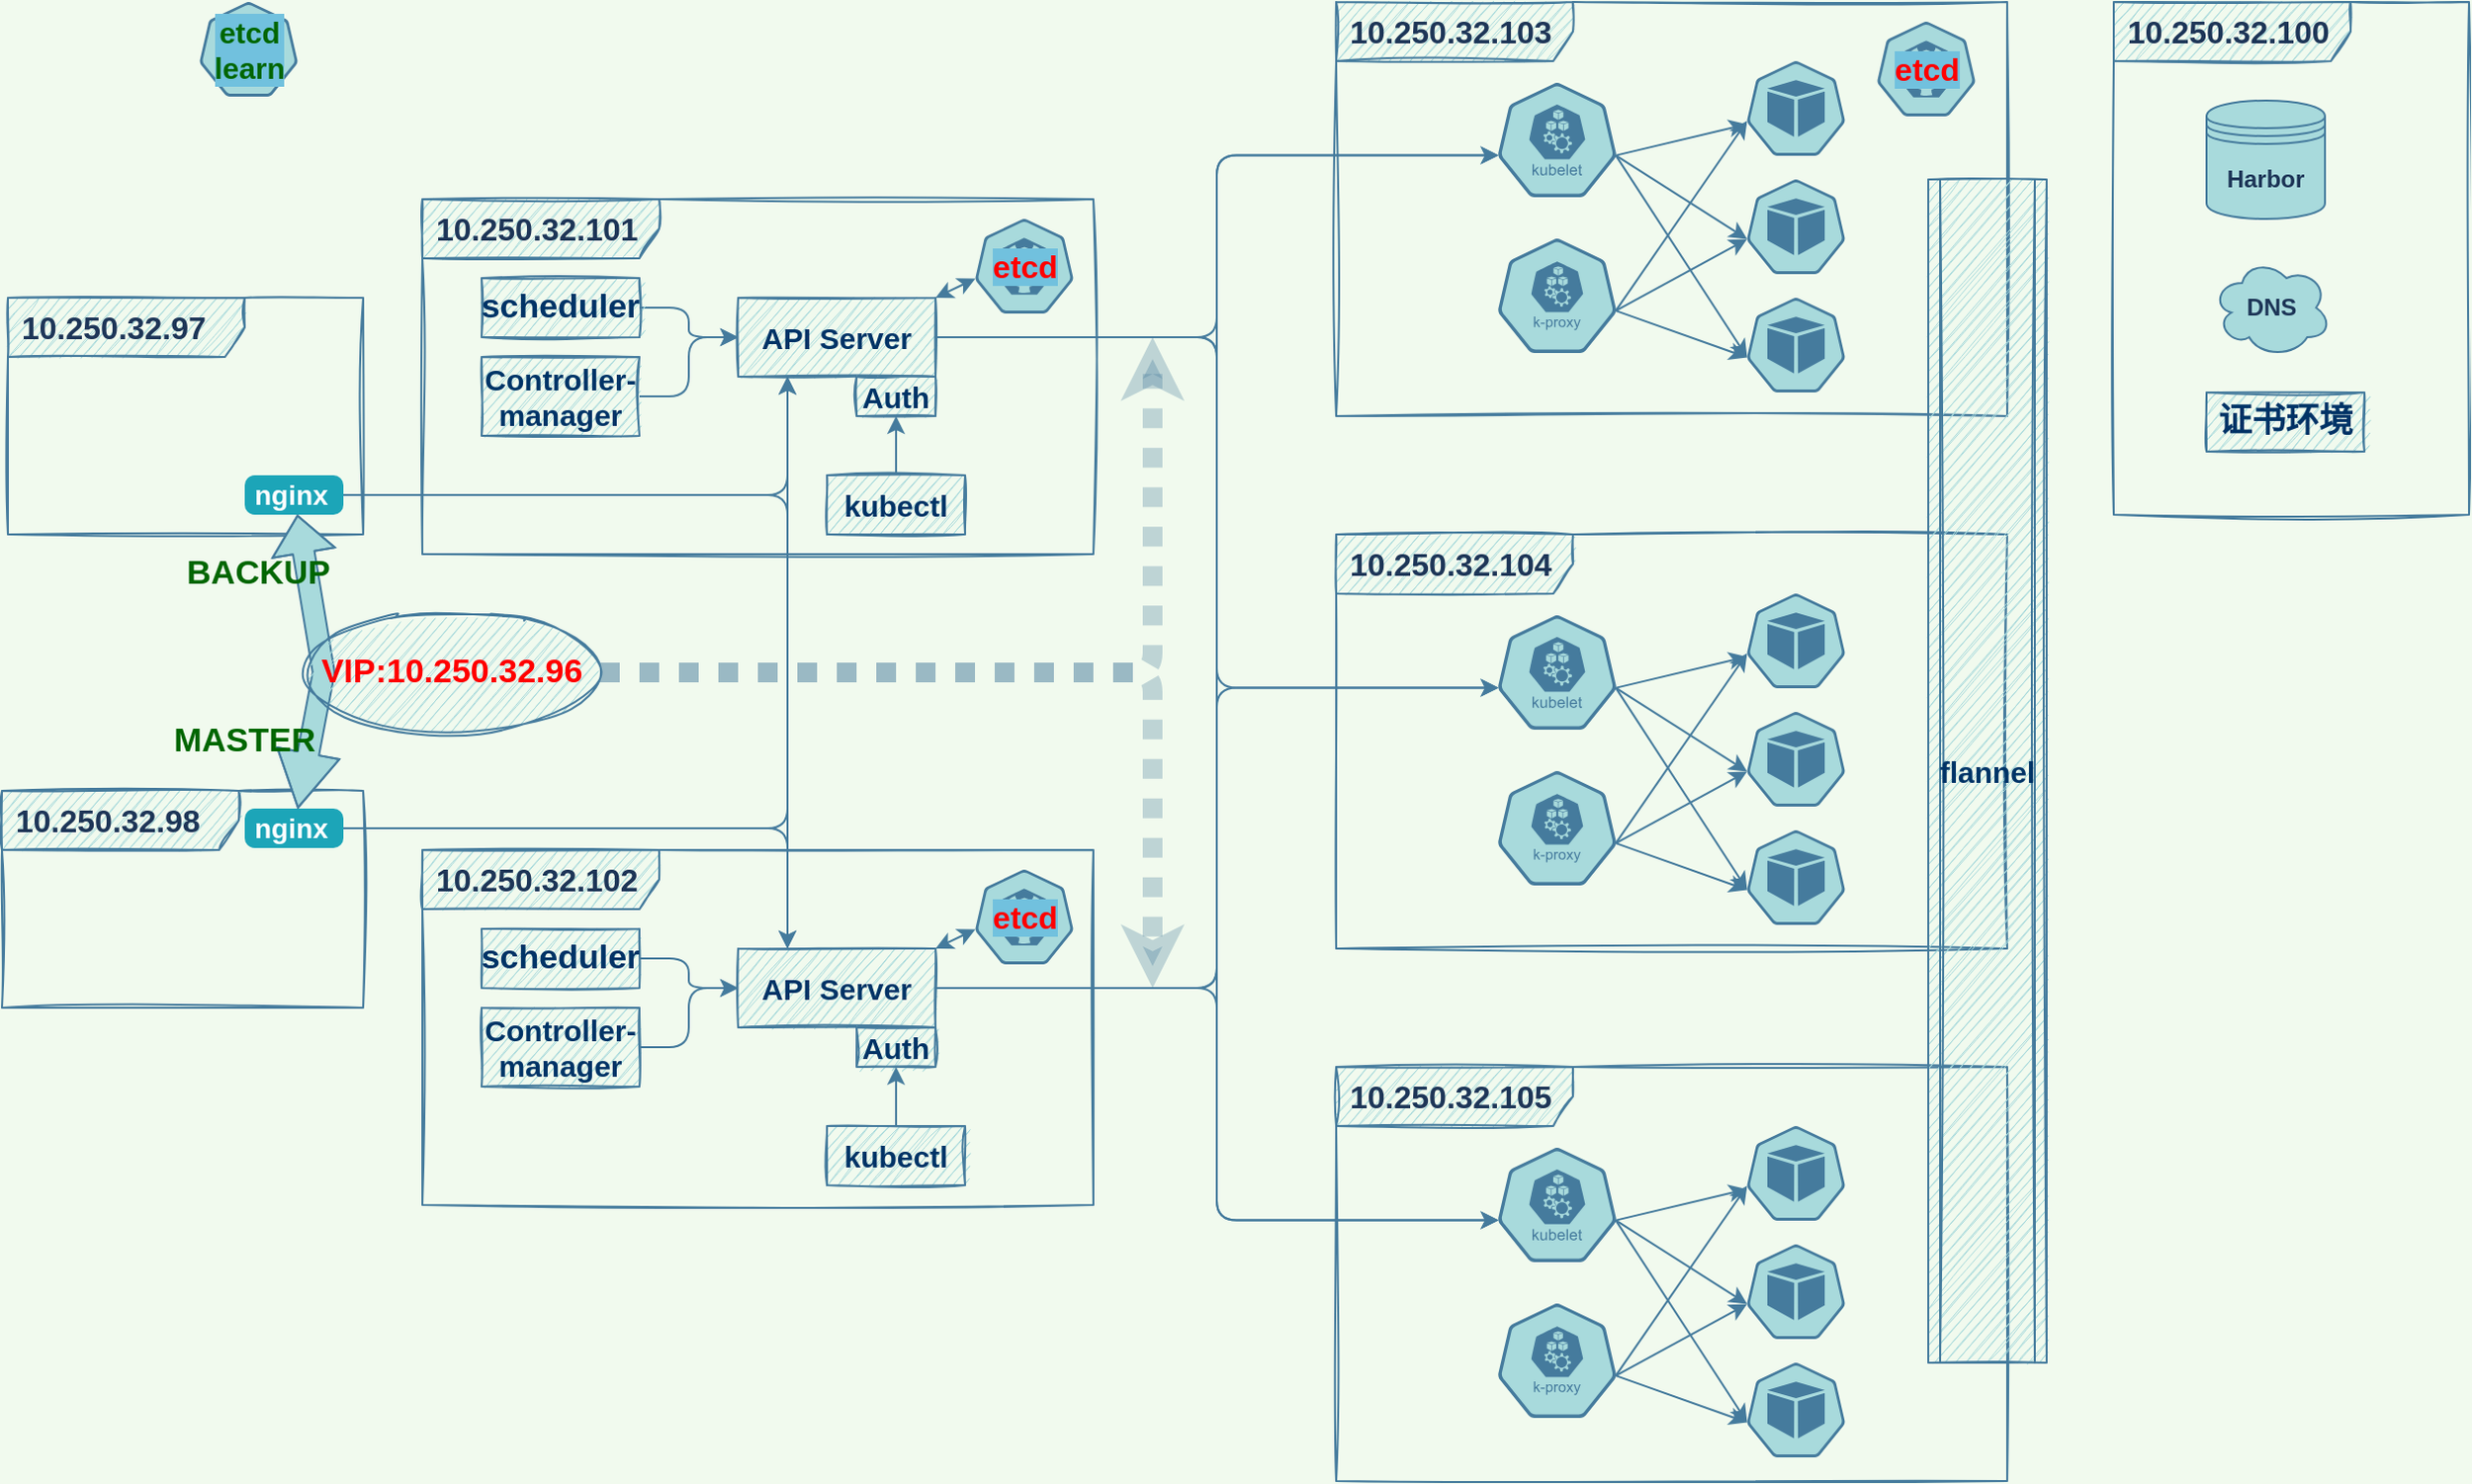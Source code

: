 <mxfile version="14.5.4" type="github">
  <diagram id="riT8X2A_ONPbXt5bgRlh" name="Page-1">
    <mxGraphModel dx="2473" dy="847" grid="1" gridSize="10" guides="1" tooltips="1" connect="1" arrows="1" fold="1" page="1" pageScale="1" pageWidth="827" pageHeight="1169" background="#F1FAEE" math="0" shadow="0">
      <root>
        <mxCell id="0" />
        <mxCell id="1" style="" parent="0" />
        <mxCell id="v55RfGFPw0-nptX2fq-p-34" value="10.250.32.101" style="shape=umlFrame;whiteSpace=wrap;html=1;width=120;height=30;boundedLbl=1;verticalAlign=middle;align=left;spacingLeft=5;rounded=0;strokeColor=#457B9D;fillColor=#A8DADC;sketch=1;fontStyle=1;fontSize=16;fontColor=#1D3557;" parent="1" vertex="1">
          <mxGeometry x="-437" y="180" width="340" height="180" as="geometry" />
        </mxCell>
        <mxCell id="v55RfGFPw0-nptX2fq-p-35" value="10.250.32.102" style="shape=umlFrame;whiteSpace=wrap;html=1;width=120;height=30;boundedLbl=1;verticalAlign=middle;align=left;spacingLeft=5;rounded=0;strokeColor=#457B9D;fillColor=#A8DADC;sketch=1;fontStyle=1;fontSize=16;fontColor=#1D3557;" parent="1" vertex="1">
          <mxGeometry x="-437" y="510" width="340" height="180" as="geometry" />
        </mxCell>
        <mxCell id="v55RfGFPw0-nptX2fq-p-36" value="10.250.32.104" style="shape=umlFrame;whiteSpace=wrap;html=1;width=120;height=30;boundedLbl=1;verticalAlign=middle;align=left;spacingLeft=5;rounded=0;strokeColor=#457B9D;fillColor=#A8DADC;sketch=1;fontStyle=1;fontSize=16;fontColor=#1D3557;" parent="1" vertex="1">
          <mxGeometry x="26" y="350" width="340" height="210" as="geometry" />
        </mxCell>
        <mxCell id="v55RfGFPw0-nptX2fq-p-37" value="10.250.32.103" style="shape=umlFrame;whiteSpace=wrap;html=1;width=120;height=30;boundedLbl=1;verticalAlign=middle;align=left;spacingLeft=5;rounded=0;strokeColor=#457B9D;fillColor=#A8DADC;sketch=1;fontStyle=1;fontSize=16;fontColor=#1D3557;" parent="1" vertex="1">
          <mxGeometry x="26" y="80" width="340" height="210" as="geometry" />
        </mxCell>
        <mxCell id="v55RfGFPw0-nptX2fq-p-62" value="10.250.32.100" style="shape=umlFrame;whiteSpace=wrap;html=1;width=120;height=30;boundedLbl=1;verticalAlign=middle;align=left;spacingLeft=5;rounded=0;strokeColor=#457B9D;fillColor=#A8DADC;sketch=1;fontStyle=1;fontSize=16;fontColor=#1D3557;" parent="1" vertex="1">
          <mxGeometry x="420" y="80" width="180" height="260" as="geometry" />
        </mxCell>
        <mxCell id="v55RfGFPw0-nptX2fq-p-70" value="10.250.32.105" style="shape=umlFrame;whiteSpace=wrap;html=1;width=120;height=30;boundedLbl=1;verticalAlign=middle;align=left;spacingLeft=5;rounded=0;strokeColor=#457B9D;fillColor=#A8DADC;sketch=1;fontStyle=1;fontSize=16;fontColor=#1D3557;" parent="1" vertex="1">
          <mxGeometry x="26" y="620" width="340" height="210" as="geometry" />
        </mxCell>
        <mxCell id="v55RfGFPw0-nptX2fq-p-74" value="10.250.32.97" style="shape=umlFrame;whiteSpace=wrap;html=1;width=120;height=30;boundedLbl=1;verticalAlign=middle;align=left;spacingLeft=5;rounded=0;strokeColor=#457B9D;fillColor=#A8DADC;sketch=1;fontStyle=1;fontSize=16;fontColor=#1D3557;" parent="1" vertex="1">
          <mxGeometry x="-647" y="230" width="180" height="120" as="geometry" />
        </mxCell>
        <mxCell id="v55RfGFPw0-nptX2fq-p-75" value="10.250.32.98" style="shape=umlFrame;whiteSpace=wrap;html=1;width=120;height=30;boundedLbl=1;verticalAlign=middle;align=left;spacingLeft=5;rounded=0;strokeColor=#457B9D;fillColor=#A8DADC;sketch=1;fontStyle=1;fontSize=16;fontColor=#1D3557;" parent="1" vertex="1">
          <mxGeometry x="-650" y="480" width="183" height="110" as="geometry" />
        </mxCell>
        <object label="节点拓扑" id="v55RfGFPw0-nptX2fq-p-1">
          <mxCell parent="0" />
        </object>
        <mxCell id="v55RfGFPw0-nptX2fq-p-20" value="" style="html=1;dashed=0;whitespace=wrap;fillColor=#A8DADC;strokeColor=#457B9D;points=[[0.005,0.63,0],[0.1,0.2,0],[0.9,0.2,0],[0.5,0,0],[0.995,0.63,0],[0.72,0.99,0],[0.5,1,0],[0.28,0.99,0]];shape=mxgraph.kubernetes.icon;prIcon=kubelet;rounded=0;sketch=0;fontSize=16;fontColor=#1D3557;fontStyle=1" parent="v55RfGFPw0-nptX2fq-p-1" vertex="1">
          <mxGeometry x="108" y="120" width="60" height="60" as="geometry" />
        </mxCell>
        <mxCell id="v55RfGFPw0-nptX2fq-p-21" value="" style="html=1;dashed=0;whitespace=wrap;fillColor=#A8DADC;strokeColor=#457B9D;points=[[0.005,0.63,0],[0.1,0.2,0],[0.9,0.2,0],[0.5,0,0],[0.995,0.63,0],[0.72,0.99,0],[0.5,1,0],[0.28,0.99,0]];shape=mxgraph.kubernetes.icon;prIcon=k_proxy;rounded=0;sketch=0;fontSize=16;fontColor=#1D3557;fontStyle=1" parent="v55RfGFPw0-nptX2fq-p-1" vertex="1">
          <mxGeometry x="108" y="200" width="60" height="58" as="geometry" />
        </mxCell>
        <mxCell id="v55RfGFPw0-nptX2fq-p-22" value="" style="html=1;dashed=0;whitespace=wrap;fillColor=#A8DADC;strokeColor=#457B9D;points=[[0.005,0.63,0],[0.1,0.2,0],[0.9,0.2,0],[0.5,0,0],[0.995,0.63,0],[0.72,0.99,0],[0.5,1,0],[0.28,0.99,0]];shape=mxgraph.kubernetes.icon;prIcon=pod;rounded=0;sketch=0;fontSize=16;fontColor=#1D3557;fontStyle=1" parent="v55RfGFPw0-nptX2fq-p-1" vertex="1">
          <mxGeometry x="234" y="110" width="50" height="48" as="geometry" />
        </mxCell>
        <mxCell id="v55RfGFPw0-nptX2fq-p-23" value="" style="html=1;dashed=0;whitespace=wrap;fillColor=#A8DADC;strokeColor=#457B9D;points=[[0.005,0.63,0],[0.1,0.2,0],[0.9,0.2,0],[0.5,0,0],[0.995,0.63,0],[0.72,0.99,0],[0.5,1,0],[0.28,0.99,0]];shape=mxgraph.kubernetes.icon;prIcon=pod;rounded=0;sketch=0;fontSize=16;fontColor=#1D3557;fontStyle=1" parent="v55RfGFPw0-nptX2fq-p-1" vertex="1">
          <mxGeometry x="234" y="170" width="50" height="48" as="geometry" />
        </mxCell>
        <mxCell id="v55RfGFPw0-nptX2fq-p-24" value="" style="html=1;dashed=0;whitespace=wrap;fillColor=#A8DADC;strokeColor=#457B9D;points=[[0.005,0.63,0],[0.1,0.2,0],[0.9,0.2,0],[0.5,0,0],[0.995,0.63,0],[0.72,0.99,0],[0.5,1,0],[0.28,0.99,0]];shape=mxgraph.kubernetes.icon;prIcon=pod;rounded=0;sketch=0;fontSize=16;fontColor=#1D3557;fontStyle=1" parent="v55RfGFPw0-nptX2fq-p-1" vertex="1">
          <mxGeometry x="234" y="230" width="50" height="48" as="geometry" />
        </mxCell>
        <mxCell id="v55RfGFPw0-nptX2fq-p-27" value="" style="endArrow=classic;html=1;fillColor=#A8DADC;fontSize=16;fontColor=#1D3557;exitX=0.995;exitY=0.63;exitDx=0;exitDy=0;exitPerimeter=0;entryX=0.005;entryY=0.63;entryDx=0;entryDy=0;entryPerimeter=0;sketch=0;strokeColor=#457B9D;labelBackgroundColor=#F1FAEE;fontStyle=1" parent="v55RfGFPw0-nptX2fq-p-1" source="v55RfGFPw0-nptX2fq-p-20" target="v55RfGFPw0-nptX2fq-p-23" edge="1">
          <mxGeometry width="50" height="50" relative="1" as="geometry">
            <mxPoint x="184" y="158" as="sourcePoint" />
            <mxPoint x="-66" y="340" as="targetPoint" />
          </mxGeometry>
        </mxCell>
        <mxCell id="v55RfGFPw0-nptX2fq-p-28" value="" style="endArrow=classic;html=1;fillColor=#A8DADC;fontSize=16;fontColor=#1D3557;exitX=0.995;exitY=0.63;exitDx=0;exitDy=0;exitPerimeter=0;sketch=0;strokeColor=#457B9D;labelBackgroundColor=#F1FAEE;fontStyle=1" parent="v55RfGFPw0-nptX2fq-p-1" source="v55RfGFPw0-nptX2fq-p-20" edge="1">
          <mxGeometry width="50" height="50" relative="1" as="geometry">
            <mxPoint x="193.7" y="167.8" as="sourcePoint" />
            <mxPoint x="234" y="142" as="targetPoint" />
          </mxGeometry>
        </mxCell>
        <mxCell id="v55RfGFPw0-nptX2fq-p-29" value="" style="endArrow=classic;html=1;fillColor=#A8DADC;fontSize=16;fontColor=#1D3557;exitX=0.995;exitY=0.63;exitDx=0;exitDy=0;exitPerimeter=0;entryX=0.005;entryY=0.63;entryDx=0;entryDy=0;entryPerimeter=0;sketch=0;strokeColor=#457B9D;labelBackgroundColor=#F1FAEE;fontStyle=1" parent="v55RfGFPw0-nptX2fq-p-1" source="v55RfGFPw0-nptX2fq-p-20" target="v55RfGFPw0-nptX2fq-p-24" edge="1">
          <mxGeometry width="50" height="50" relative="1" as="geometry">
            <mxPoint x="193.7" y="167.8" as="sourcePoint" />
            <mxPoint x="244" y="151.902" as="targetPoint" />
          </mxGeometry>
        </mxCell>
        <mxCell id="v55RfGFPw0-nptX2fq-p-31" value="" style="endArrow=classic;html=1;fillColor=#A8DADC;fontSize=16;fontColor=#1D3557;exitX=0.995;exitY=0.63;exitDx=0;exitDy=0;exitPerimeter=0;entryX=0.005;entryY=0.63;entryDx=0;entryDy=0;entryPerimeter=0;sketch=0;strokeColor=#457B9D;labelBackgroundColor=#F1FAEE;fontStyle=1" parent="v55RfGFPw0-nptX2fq-p-1" source="v55RfGFPw0-nptX2fq-p-21" target="v55RfGFPw0-nptX2fq-p-22" edge="1">
          <mxGeometry width="50" height="50" relative="1" as="geometry">
            <mxPoint x="193.7" y="167.8" as="sourcePoint" />
            <mxPoint x="244" y="152" as="targetPoint" />
          </mxGeometry>
        </mxCell>
        <mxCell id="v55RfGFPw0-nptX2fq-p-32" value="" style="endArrow=classic;html=1;fillColor=#A8DADC;fontSize=16;fontColor=#1D3557;exitX=0.995;exitY=0.63;exitDx=0;exitDy=0;exitPerimeter=0;entryX=0.005;entryY=0.63;entryDx=0;entryDy=0;entryPerimeter=0;sketch=0;strokeColor=#457B9D;labelBackgroundColor=#F1FAEE;fontStyle=1" parent="v55RfGFPw0-nptX2fq-p-1" source="v55RfGFPw0-nptX2fq-p-21" target="v55RfGFPw0-nptX2fq-p-23" edge="1">
          <mxGeometry width="50" height="50" relative="1" as="geometry">
            <mxPoint x="183.7" y="246.54" as="sourcePoint" />
            <mxPoint x="244.25" y="150.24" as="targetPoint" />
          </mxGeometry>
        </mxCell>
        <mxCell id="v55RfGFPw0-nptX2fq-p-33" value="" style="endArrow=classic;html=1;fillColor=#A8DADC;fontSize=16;fontColor=#1D3557;exitX=0.995;exitY=0.63;exitDx=0;exitDy=0;exitPerimeter=0;entryX=0.005;entryY=0.63;entryDx=0;entryDy=0;entryPerimeter=0;sketch=0;strokeColor=#457B9D;labelBackgroundColor=#F1FAEE;fontStyle=1" parent="v55RfGFPw0-nptX2fq-p-1" source="v55RfGFPw0-nptX2fq-p-21" target="v55RfGFPw0-nptX2fq-p-24" edge="1">
          <mxGeometry width="50" height="50" relative="1" as="geometry">
            <mxPoint x="177.7" y="167.8" as="sourcePoint" />
            <mxPoint x="244.25" y="210.24" as="targetPoint" />
          </mxGeometry>
        </mxCell>
        <mxCell id="v55RfGFPw0-nptX2fq-p-39" value="" style="html=1;dashed=0;whitespace=wrap;fillColor=#A8DADC;strokeColor=#457B9D;points=[[0.005,0.63,0],[0.1,0.2,0],[0.9,0.2,0],[0.5,0,0],[0.995,0.63,0],[0.72,0.99,0],[0.5,1,0],[0.28,0.99,0]];shape=mxgraph.kubernetes.icon;prIcon=kubelet;rounded=0;sketch=0;fontSize=16;fontColor=#1D3557;fontStyle=1" parent="v55RfGFPw0-nptX2fq-p-1" vertex="1">
          <mxGeometry x="108" y="390" width="60" height="60" as="geometry" />
        </mxCell>
        <mxCell id="v55RfGFPw0-nptX2fq-p-40" value="" style="html=1;dashed=0;whitespace=wrap;fillColor=#A8DADC;strokeColor=#457B9D;points=[[0.005,0.63,0],[0.1,0.2,0],[0.9,0.2,0],[0.5,0,0],[0.995,0.63,0],[0.72,0.99,0],[0.5,1,0],[0.28,0.99,0]];shape=mxgraph.kubernetes.icon;prIcon=k_proxy;rounded=0;sketch=0;fontSize=16;fontColor=#1D3557;fontStyle=1" parent="v55RfGFPw0-nptX2fq-p-1" vertex="1">
          <mxGeometry x="108" y="470" width="60" height="58" as="geometry" />
        </mxCell>
        <mxCell id="v55RfGFPw0-nptX2fq-p-41" value="" style="html=1;dashed=0;whitespace=wrap;fillColor=#A8DADC;strokeColor=#457B9D;points=[[0.005,0.63,0],[0.1,0.2,0],[0.9,0.2,0],[0.5,0,0],[0.995,0.63,0],[0.72,0.99,0],[0.5,1,0],[0.28,0.99,0]];shape=mxgraph.kubernetes.icon;prIcon=pod;rounded=0;sketch=0;fontSize=16;fontColor=#1D3557;fontStyle=1" parent="v55RfGFPw0-nptX2fq-p-1" vertex="1">
          <mxGeometry x="234" y="380" width="50" height="48" as="geometry" />
        </mxCell>
        <mxCell id="v55RfGFPw0-nptX2fq-p-42" value="" style="html=1;dashed=0;whitespace=wrap;fillColor=#A8DADC;strokeColor=#457B9D;points=[[0.005,0.63,0],[0.1,0.2,0],[0.9,0.2,0],[0.5,0,0],[0.995,0.63,0],[0.72,0.99,0],[0.5,1,0],[0.28,0.99,0]];shape=mxgraph.kubernetes.icon;prIcon=pod;rounded=0;sketch=0;fontSize=16;fontColor=#1D3557;fontStyle=1" parent="v55RfGFPw0-nptX2fq-p-1" vertex="1">
          <mxGeometry x="234" y="440" width="50" height="48" as="geometry" />
        </mxCell>
        <mxCell id="v55RfGFPw0-nptX2fq-p-43" value="" style="html=1;dashed=0;whitespace=wrap;fillColor=#A8DADC;strokeColor=#457B9D;points=[[0.005,0.63,0],[0.1,0.2,0],[0.9,0.2,0],[0.5,0,0],[0.995,0.63,0],[0.72,0.99,0],[0.5,1,0],[0.28,0.99,0]];shape=mxgraph.kubernetes.icon;prIcon=pod;rounded=0;sketch=0;fontSize=16;fontColor=#1D3557;fontStyle=1" parent="v55RfGFPw0-nptX2fq-p-1" vertex="1">
          <mxGeometry x="234" y="500" width="50" height="48" as="geometry" />
        </mxCell>
        <mxCell id="v55RfGFPw0-nptX2fq-p-44" value="" style="endArrow=classic;html=1;fillColor=#A8DADC;fontSize=16;fontColor=#1D3557;exitX=0.995;exitY=0.63;exitDx=0;exitDy=0;exitPerimeter=0;entryX=0.005;entryY=0.63;entryDx=0;entryDy=0;entryPerimeter=0;sketch=0;strokeColor=#457B9D;labelBackgroundColor=#F1FAEE;fontStyle=1" parent="v55RfGFPw0-nptX2fq-p-1" source="v55RfGFPw0-nptX2fq-p-39" target="v55RfGFPw0-nptX2fq-p-42" edge="1">
          <mxGeometry width="50" height="50" relative="1" as="geometry">
            <mxPoint x="184" y="428" as="sourcePoint" />
            <mxPoint x="-66" y="610" as="targetPoint" />
          </mxGeometry>
        </mxCell>
        <mxCell id="v55RfGFPw0-nptX2fq-p-45" value="" style="endArrow=classic;html=1;fillColor=#A8DADC;fontSize=16;fontColor=#1D3557;exitX=0.995;exitY=0.63;exitDx=0;exitDy=0;exitPerimeter=0;sketch=0;strokeColor=#457B9D;labelBackgroundColor=#F1FAEE;fontStyle=1" parent="v55RfGFPw0-nptX2fq-p-1" source="v55RfGFPw0-nptX2fq-p-39" edge="1">
          <mxGeometry width="50" height="50" relative="1" as="geometry">
            <mxPoint x="193.7" y="437.8" as="sourcePoint" />
            <mxPoint x="234" y="412" as="targetPoint" />
          </mxGeometry>
        </mxCell>
        <mxCell id="v55RfGFPw0-nptX2fq-p-46" value="" style="endArrow=classic;html=1;fillColor=#A8DADC;fontSize=16;fontColor=#1D3557;exitX=0.995;exitY=0.63;exitDx=0;exitDy=0;exitPerimeter=0;entryX=0.005;entryY=0.63;entryDx=0;entryDy=0;entryPerimeter=0;sketch=0;strokeColor=#457B9D;labelBackgroundColor=#F1FAEE;fontStyle=1" parent="v55RfGFPw0-nptX2fq-p-1" source="v55RfGFPw0-nptX2fq-p-39" target="v55RfGFPw0-nptX2fq-p-43" edge="1">
          <mxGeometry width="50" height="50" relative="1" as="geometry">
            <mxPoint x="193.7" y="437.8" as="sourcePoint" />
            <mxPoint x="244" y="421.902" as="targetPoint" />
          </mxGeometry>
        </mxCell>
        <mxCell id="v55RfGFPw0-nptX2fq-p-47" value="" style="endArrow=classic;html=1;fillColor=#A8DADC;fontSize=16;fontColor=#1D3557;exitX=0.995;exitY=0.63;exitDx=0;exitDy=0;exitPerimeter=0;entryX=0.005;entryY=0.63;entryDx=0;entryDy=0;entryPerimeter=0;sketch=0;strokeColor=#457B9D;labelBackgroundColor=#F1FAEE;fontStyle=1" parent="v55RfGFPw0-nptX2fq-p-1" source="v55RfGFPw0-nptX2fq-p-40" target="v55RfGFPw0-nptX2fq-p-41" edge="1">
          <mxGeometry width="50" height="50" relative="1" as="geometry">
            <mxPoint x="193.7" y="437.8" as="sourcePoint" />
            <mxPoint x="244" y="422" as="targetPoint" />
          </mxGeometry>
        </mxCell>
        <mxCell id="v55RfGFPw0-nptX2fq-p-48" value="" style="endArrow=classic;html=1;fillColor=#A8DADC;fontSize=16;fontColor=#1D3557;exitX=0.995;exitY=0.63;exitDx=0;exitDy=0;exitPerimeter=0;entryX=0.005;entryY=0.63;entryDx=0;entryDy=0;entryPerimeter=0;sketch=0;strokeColor=#457B9D;labelBackgroundColor=#F1FAEE;fontStyle=1" parent="v55RfGFPw0-nptX2fq-p-1" source="v55RfGFPw0-nptX2fq-p-40" target="v55RfGFPw0-nptX2fq-p-42" edge="1">
          <mxGeometry width="50" height="50" relative="1" as="geometry">
            <mxPoint x="183.7" y="516.54" as="sourcePoint" />
            <mxPoint x="244.25" y="420.24" as="targetPoint" />
          </mxGeometry>
        </mxCell>
        <mxCell id="v55RfGFPw0-nptX2fq-p-49" value="" style="endArrow=classic;html=1;fillColor=#A8DADC;fontSize=16;fontColor=#1D3557;exitX=0.995;exitY=0.63;exitDx=0;exitDy=0;exitPerimeter=0;entryX=0.005;entryY=0.63;entryDx=0;entryDy=0;entryPerimeter=0;sketch=0;strokeColor=#457B9D;labelBackgroundColor=#F1FAEE;fontStyle=1" parent="v55RfGFPw0-nptX2fq-p-1" source="v55RfGFPw0-nptX2fq-p-40" target="v55RfGFPw0-nptX2fq-p-43" edge="1">
          <mxGeometry width="50" height="50" relative="1" as="geometry">
            <mxPoint x="177.7" y="437.8" as="sourcePoint" />
            <mxPoint x="244.25" y="480.24" as="targetPoint" />
          </mxGeometry>
        </mxCell>
        <mxCell id="v55RfGFPw0-nptX2fq-p-50" value="" style="html=1;dashed=0;whitespace=wrap;fillColor=#A8DADC;strokeColor=#457B9D;points=[[0.005,0.63,0],[0.1,0.2,0],[0.9,0.2,0],[0.5,0,0],[0.995,0.63,0],[0.72,0.99,0],[0.5,1,0],[0.28,0.99,0]];shape=mxgraph.kubernetes.icon;prIcon=kubelet;rounded=0;sketch=0;fontSize=16;fontColor=#1D3557;fontStyle=1" parent="v55RfGFPw0-nptX2fq-p-1" vertex="1">
          <mxGeometry x="108" y="660" width="60" height="60" as="geometry" />
        </mxCell>
        <mxCell id="v55RfGFPw0-nptX2fq-p-51" value="" style="html=1;dashed=0;whitespace=wrap;fillColor=#A8DADC;strokeColor=#457B9D;points=[[0.005,0.63,0],[0.1,0.2,0],[0.9,0.2,0],[0.5,0,0],[0.995,0.63,0],[0.72,0.99,0],[0.5,1,0],[0.28,0.99,0]];shape=mxgraph.kubernetes.icon;prIcon=k_proxy;rounded=0;sketch=0;fontSize=16;fontColor=#1D3557;fontStyle=1" parent="v55RfGFPw0-nptX2fq-p-1" vertex="1">
          <mxGeometry x="108" y="740" width="60" height="58" as="geometry" />
        </mxCell>
        <mxCell id="v55RfGFPw0-nptX2fq-p-52" value="" style="html=1;dashed=0;whitespace=wrap;fillColor=#A8DADC;strokeColor=#457B9D;points=[[0.005,0.63,0],[0.1,0.2,0],[0.9,0.2,0],[0.5,0,0],[0.995,0.63,0],[0.72,0.99,0],[0.5,1,0],[0.28,0.99,0]];shape=mxgraph.kubernetes.icon;prIcon=pod;rounded=0;sketch=0;fontSize=16;fontColor=#1D3557;fontStyle=1" parent="v55RfGFPw0-nptX2fq-p-1" vertex="1">
          <mxGeometry x="234" y="650" width="50" height="48" as="geometry" />
        </mxCell>
        <mxCell id="v55RfGFPw0-nptX2fq-p-53" value="" style="html=1;dashed=0;whitespace=wrap;fillColor=#A8DADC;strokeColor=#457B9D;points=[[0.005,0.63,0],[0.1,0.2,0],[0.9,0.2,0],[0.5,0,0],[0.995,0.63,0],[0.72,0.99,0],[0.5,1,0],[0.28,0.99,0]];shape=mxgraph.kubernetes.icon;prIcon=pod;rounded=0;sketch=0;fontSize=16;fontColor=#1D3557;fontStyle=1" parent="v55RfGFPw0-nptX2fq-p-1" vertex="1">
          <mxGeometry x="234" y="710" width="50" height="48" as="geometry" />
        </mxCell>
        <mxCell id="v55RfGFPw0-nptX2fq-p-54" value="" style="html=1;dashed=0;whitespace=wrap;fillColor=#A8DADC;strokeColor=#457B9D;points=[[0.005,0.63,0],[0.1,0.2,0],[0.9,0.2,0],[0.5,0,0],[0.995,0.63,0],[0.72,0.99,0],[0.5,1,0],[0.28,0.99,0]];shape=mxgraph.kubernetes.icon;prIcon=pod;rounded=0;sketch=0;fontSize=16;fontColor=#1D3557;fontStyle=1" parent="v55RfGFPw0-nptX2fq-p-1" vertex="1">
          <mxGeometry x="234" y="770" width="50" height="48" as="geometry" />
        </mxCell>
        <mxCell id="v55RfGFPw0-nptX2fq-p-55" value="" style="endArrow=classic;html=1;fillColor=#A8DADC;fontSize=16;fontColor=#1D3557;exitX=0.995;exitY=0.63;exitDx=0;exitDy=0;exitPerimeter=0;entryX=0.005;entryY=0.63;entryDx=0;entryDy=0;entryPerimeter=0;sketch=0;strokeColor=#457B9D;labelBackgroundColor=#F1FAEE;fontStyle=1" parent="v55RfGFPw0-nptX2fq-p-1" source="v55RfGFPw0-nptX2fq-p-50" target="v55RfGFPw0-nptX2fq-p-53" edge="1">
          <mxGeometry width="50" height="50" relative="1" as="geometry">
            <mxPoint x="184" y="698" as="sourcePoint" />
            <mxPoint x="-66" y="880" as="targetPoint" />
          </mxGeometry>
        </mxCell>
        <mxCell id="v55RfGFPw0-nptX2fq-p-56" value="" style="endArrow=classic;html=1;fillColor=#A8DADC;fontSize=16;fontColor=#1D3557;exitX=0.995;exitY=0.63;exitDx=0;exitDy=0;exitPerimeter=0;sketch=0;strokeColor=#457B9D;labelBackgroundColor=#F1FAEE;fontStyle=1" parent="v55RfGFPw0-nptX2fq-p-1" source="v55RfGFPw0-nptX2fq-p-50" edge="1">
          <mxGeometry width="50" height="50" relative="1" as="geometry">
            <mxPoint x="193.7" y="707.8" as="sourcePoint" />
            <mxPoint x="234" y="682" as="targetPoint" />
          </mxGeometry>
        </mxCell>
        <mxCell id="v55RfGFPw0-nptX2fq-p-57" value="" style="endArrow=classic;html=1;fillColor=#A8DADC;fontSize=16;fontColor=#1D3557;exitX=0.995;exitY=0.63;exitDx=0;exitDy=0;exitPerimeter=0;entryX=0.005;entryY=0.63;entryDx=0;entryDy=0;entryPerimeter=0;sketch=0;strokeColor=#457B9D;labelBackgroundColor=#F1FAEE;fontStyle=1" parent="v55RfGFPw0-nptX2fq-p-1" source="v55RfGFPw0-nptX2fq-p-50" target="v55RfGFPw0-nptX2fq-p-54" edge="1">
          <mxGeometry width="50" height="50" relative="1" as="geometry">
            <mxPoint x="193.7" y="707.8" as="sourcePoint" />
            <mxPoint x="244" y="691.902" as="targetPoint" />
          </mxGeometry>
        </mxCell>
        <mxCell id="v55RfGFPw0-nptX2fq-p-58" value="" style="endArrow=classic;html=1;fillColor=#A8DADC;fontSize=16;fontColor=#1D3557;exitX=0.995;exitY=0.63;exitDx=0;exitDy=0;exitPerimeter=0;entryX=0.005;entryY=0.63;entryDx=0;entryDy=0;entryPerimeter=0;sketch=0;strokeColor=#457B9D;labelBackgroundColor=#F1FAEE;fontStyle=1" parent="v55RfGFPw0-nptX2fq-p-1" source="v55RfGFPw0-nptX2fq-p-51" target="v55RfGFPw0-nptX2fq-p-52" edge="1">
          <mxGeometry width="50" height="50" relative="1" as="geometry">
            <mxPoint x="193.7" y="707.8" as="sourcePoint" />
            <mxPoint x="244" y="692" as="targetPoint" />
          </mxGeometry>
        </mxCell>
        <mxCell id="v55RfGFPw0-nptX2fq-p-59" value="" style="endArrow=classic;html=1;fillColor=#A8DADC;fontSize=16;fontColor=#1D3557;exitX=0.995;exitY=0.63;exitDx=0;exitDy=0;exitPerimeter=0;entryX=0.005;entryY=0.63;entryDx=0;entryDy=0;entryPerimeter=0;sketch=0;strokeColor=#457B9D;labelBackgroundColor=#F1FAEE;fontStyle=1" parent="v55RfGFPw0-nptX2fq-p-1" source="v55RfGFPw0-nptX2fq-p-51" target="v55RfGFPw0-nptX2fq-p-53" edge="1">
          <mxGeometry width="50" height="50" relative="1" as="geometry">
            <mxPoint x="183.7" y="786.54" as="sourcePoint" />
            <mxPoint x="244.25" y="690.24" as="targetPoint" />
          </mxGeometry>
        </mxCell>
        <mxCell id="v55RfGFPw0-nptX2fq-p-60" value="" style="endArrow=classic;html=1;fillColor=#A8DADC;fontSize=16;fontColor=#1D3557;exitX=0.995;exitY=0.63;exitDx=0;exitDy=0;exitPerimeter=0;entryX=0.005;entryY=0.63;entryDx=0;entryDy=0;entryPerimeter=0;sketch=0;strokeColor=#457B9D;labelBackgroundColor=#F1FAEE;fontStyle=1" parent="v55RfGFPw0-nptX2fq-p-1" source="v55RfGFPw0-nptX2fq-p-51" target="v55RfGFPw0-nptX2fq-p-54" edge="1">
          <mxGeometry width="50" height="50" relative="1" as="geometry">
            <mxPoint x="177.7" y="707.8" as="sourcePoint" />
            <mxPoint x="244.25" y="750.24" as="targetPoint" />
          </mxGeometry>
        </mxCell>
        <mxCell id="v55RfGFPw0-nptX2fq-p-68" value="etcd" style="html=1;dashed=0;whitespace=wrap;fillColor=#A8DADC;strokeColor=#457B9D;points=[[0.005,0.63,0],[0.1,0.2,0],[0.9,0.2,0],[0.5,0,0],[0.995,0.63,0],[0.72,0.99,0],[0.5,1,0],[0.28,0.99,0]];shape=mxgraph.kubernetes.icon;prIcon=etcd;rounded=0;sketch=0;fontSize=16;labelBorderColor=none;labelBackgroundColor=#71C1DE;fontStyle=1;fontColor=#FF0000;" parent="v55RfGFPw0-nptX2fq-p-1" vertex="1">
          <mxGeometry x="-157" y="520" width="50" height="48" as="geometry" />
        </mxCell>
        <mxCell id="v55RfGFPw0-nptX2fq-p-69" value="etcd" style="html=1;dashed=0;whitespace=wrap;fillColor=#A8DADC;strokeColor=#457B9D;points=[[0.005,0.63,0],[0.1,0.2,0],[0.9,0.2,0],[0.5,0,0],[0.995,0.63,0],[0.72,0.99,0],[0.5,1,0],[0.28,0.99,0]];shape=mxgraph.kubernetes.icon;prIcon=etcd;rounded=0;sketch=0;fontSize=16;labelBorderColor=none;labelBackgroundColor=#71C1DE;fontStyle=1;fontColor=#FF0000;" parent="v55RfGFPw0-nptX2fq-p-1" vertex="1">
          <mxGeometry x="-157" y="190" width="50" height="48" as="geometry" />
        </mxCell>
        <mxCell id="v55RfGFPw0-nptX2fq-p-71" value="Harbor" style="shape=datastore;whiteSpace=wrap;html=1;rounded=0;sketch=0;strokeColor=#457B9D;fillColor=#A8DADC;fontColor=#1D3557;fontStyle=1" parent="v55RfGFPw0-nptX2fq-p-1" vertex="1">
          <mxGeometry x="467" y="130" width="60" height="60" as="geometry" />
        </mxCell>
        <mxCell id="v55RfGFPw0-nptX2fq-p-72" value="DNS" style="ellipse;shape=cloud;whiteSpace=wrap;html=1;rounded=0;sketch=0;strokeColor=#457B9D;fillColor=#A8DADC;fontColor=#1D3557;fontStyle=1" parent="v55RfGFPw0-nptX2fq-p-1" vertex="1">
          <mxGeometry x="470" y="210" width="60" height="50" as="geometry" />
        </mxCell>
        <mxCell id="v55RfGFPw0-nptX2fq-p-73" value="etcd" style="html=1;dashed=0;whitespace=wrap;fillColor=#A8DADC;strokeColor=#457B9D;points=[[0.005,0.63,0],[0.1,0.2,0],[0.9,0.2,0],[0.5,0,0],[0.995,0.63,0],[0.72,0.99,0],[0.5,1,0],[0.28,0.99,0]];shape=mxgraph.kubernetes.icon;prIcon=etcd;rounded=0;sketch=0;fontSize=16;labelBorderColor=none;labelBackgroundColor=#71C1DE;fontStyle=1;fontColor=#FF0000;" parent="v55RfGFPw0-nptX2fq-p-1" vertex="1">
          <mxGeometry x="300" y="90" width="50" height="48" as="geometry" />
        </mxCell>
        <mxCell id="v55RfGFPw0-nptX2fq-p-76" value="&lt;font style=&quot;font-size: 15px&quot;&gt;etcd&lt;br&gt;&lt;/font&gt;&lt;div style=&quot;font-size: 15px&quot;&gt;&lt;font style=&quot;font-size: 15px&quot;&gt;learn&lt;/font&gt;&lt;/div&gt;" style="html=1;dashed=0;whitespace=wrap;fillColor=#A8DADC;strokeColor=#457B9D;points=[[0.005,0.63,0],[0.1,0.2,0],[0.9,0.2,0],[0.5,0,0],[0.995,0.63,0],[0.72,0.99,0],[0.5,1,0],[0.28,0.99,0]];shape=mxgraph.kubernetes.icon;prIcon=etcd;rounded=0;sketch=0;fontSize=16;labelBorderColor=none;labelBackgroundColor=#71C1DE;fontStyle=1;fontColor=#006600;" parent="v55RfGFPw0-nptX2fq-p-1" vertex="1">
          <mxGeometry x="-550" y="80" width="50" height="48" as="geometry" />
        </mxCell>
        <mxCell id="v55RfGFPw0-nptX2fq-p-112" style="edgeStyle=orthogonalEdgeStyle;curved=0;rounded=1;sketch=0;orthogonalLoop=1;jettySize=auto;html=1;exitX=1;exitY=0.5;exitDx=0;exitDy=0;strokeColor=#457B9D;fillColor=#A8DADC;fontSize=15;fontColor=#003366;fontStyle=1" parent="v55RfGFPw0-nptX2fq-p-1" source="v55RfGFPw0-nptX2fq-p-113" target="v55RfGFPw0-nptX2fq-p-119" edge="1">
          <mxGeometry relative="1" as="geometry" />
        </mxCell>
        <mxCell id="v55RfGFPw0-nptX2fq-p-113" value="&lt;div&gt;scheduler&lt;/div&gt;" style="rounded=0;whiteSpace=wrap;html=1;labelBackgroundColor=none;sketch=1;strokeColor=#457B9D;fillColor=#A8DADC;fontSize=17;fontColor=#003366;fontStyle=1" parent="v55RfGFPw0-nptX2fq-p-1" vertex="1">
          <mxGeometry x="-407" y="220" width="80" height="30" as="geometry" />
        </mxCell>
        <mxCell id="v55RfGFPw0-nptX2fq-p-114" style="edgeStyle=orthogonalEdgeStyle;curved=0;rounded=1;sketch=0;orthogonalLoop=1;jettySize=auto;html=1;exitX=1;exitY=0.5;exitDx=0;exitDy=0;strokeColor=#457B9D;fillColor=#A8DADC;fontSize=15;fontColor=#003366;fontStyle=1" parent="v55RfGFPw0-nptX2fq-p-1" source="v55RfGFPw0-nptX2fq-p-115" target="v55RfGFPw0-nptX2fq-p-119" edge="1">
          <mxGeometry relative="1" as="geometry" />
        </mxCell>
        <mxCell id="v55RfGFPw0-nptX2fq-p-115" value="Controller-manager" style="rounded=0;whiteSpace=wrap;html=1;labelBackgroundColor=none;sketch=1;strokeColor=#457B9D;fillColor=#A8DADC;fontSize=15;fontColor=#003366;fontFamily=Helvetica;fontStyle=1" parent="v55RfGFPw0-nptX2fq-p-1" vertex="1">
          <mxGeometry x="-407" y="260" width="80" height="40" as="geometry" />
        </mxCell>
        <mxCell id="v55RfGFPw0-nptX2fq-p-116" style="edgeStyle=orthogonalEdgeStyle;curved=0;rounded=1;sketch=0;orthogonalLoop=1;jettySize=auto;html=1;exitX=0.5;exitY=0;exitDx=0;exitDy=0;entryX=0.5;entryY=1;entryDx=0;entryDy=0;strokeColor=#457B9D;fillColor=#A8DADC;fontSize=15;fontColor=#003366;fontStyle=1" parent="v55RfGFPw0-nptX2fq-p-1" source="v55RfGFPw0-nptX2fq-p-117" target="v55RfGFPw0-nptX2fq-p-120" edge="1">
          <mxGeometry relative="1" as="geometry" />
        </mxCell>
        <mxCell id="v55RfGFPw0-nptX2fq-p-117" value="kubectl" style="rounded=0;whiteSpace=wrap;html=1;labelBackgroundColor=none;sketch=1;strokeColor=#457B9D;fillColor=#A8DADC;fontSize=15;fontColor=#003366;fontStyle=1" parent="v55RfGFPw0-nptX2fq-p-1" vertex="1">
          <mxGeometry x="-232" y="320" width="70" height="30" as="geometry" />
        </mxCell>
        <mxCell id="v55RfGFPw0-nptX2fq-p-118" value="" style="group;fontStyle=1" parent="v55RfGFPw0-nptX2fq-p-1" vertex="1" connectable="0">
          <mxGeometry x="-277" y="230" width="100" height="60" as="geometry" />
        </mxCell>
        <mxCell id="v55RfGFPw0-nptX2fq-p-119" value="API Server" style="rounded=0;whiteSpace=wrap;html=1;labelBackgroundColor=none;sketch=1;strokeColor=#457B9D;fillColor=#A8DADC;fontSize=15;fontColor=#003366;fontStyle=1" parent="v55RfGFPw0-nptX2fq-p-118" vertex="1">
          <mxGeometry width="100" height="40" as="geometry" />
        </mxCell>
        <mxCell id="v55RfGFPw0-nptX2fq-p-120" value="Auth" style="rounded=0;whiteSpace=wrap;html=1;labelBackgroundColor=none;sketch=1;strokeColor=#457B9D;fillColor=#A8DADC;fontSize=15;fontColor=#003366;fontStyle=1" parent="v55RfGFPw0-nptX2fq-p-118" vertex="1">
          <mxGeometry x="60" y="40" width="40" height="20" as="geometry" />
        </mxCell>
        <mxCell id="v55RfGFPw0-nptX2fq-p-121" style="edgeStyle=orthogonalEdgeStyle;curved=0;rounded=1;sketch=0;orthogonalLoop=1;jettySize=auto;html=1;exitX=1;exitY=0.5;exitDx=0;exitDy=0;strokeColor=#457B9D;fillColor=#A8DADC;fontSize=15;fontColor=#003366;fontStyle=1" parent="v55RfGFPw0-nptX2fq-p-1" source="v55RfGFPw0-nptX2fq-p-122" target="v55RfGFPw0-nptX2fq-p-128" edge="1">
          <mxGeometry relative="1" as="geometry" />
        </mxCell>
        <mxCell id="v55RfGFPw0-nptX2fq-p-122" value="&lt;div&gt;scheduler&lt;/div&gt;" style="rounded=0;whiteSpace=wrap;html=1;labelBackgroundColor=none;sketch=1;strokeColor=#457B9D;fillColor=#A8DADC;fontSize=17;fontColor=#003366;fontStyle=1" parent="v55RfGFPw0-nptX2fq-p-1" vertex="1">
          <mxGeometry x="-407" y="550" width="80" height="30" as="geometry" />
        </mxCell>
        <mxCell id="v55RfGFPw0-nptX2fq-p-123" style="edgeStyle=orthogonalEdgeStyle;curved=0;rounded=1;sketch=0;orthogonalLoop=1;jettySize=auto;html=1;exitX=1;exitY=0.5;exitDx=0;exitDy=0;strokeColor=#457B9D;fillColor=#A8DADC;fontSize=15;fontColor=#003366;fontStyle=1" parent="v55RfGFPw0-nptX2fq-p-1" source="v55RfGFPw0-nptX2fq-p-124" target="v55RfGFPw0-nptX2fq-p-128" edge="1">
          <mxGeometry relative="1" as="geometry" />
        </mxCell>
        <mxCell id="v55RfGFPw0-nptX2fq-p-124" value="Controller-manager" style="rounded=0;whiteSpace=wrap;html=1;labelBackgroundColor=none;sketch=1;strokeColor=#457B9D;fillColor=#A8DADC;fontSize=15;fontColor=#003366;fontStyle=1" parent="v55RfGFPw0-nptX2fq-p-1" vertex="1">
          <mxGeometry x="-407" y="590" width="80" height="40" as="geometry" />
        </mxCell>
        <mxCell id="v55RfGFPw0-nptX2fq-p-125" style="edgeStyle=orthogonalEdgeStyle;curved=0;rounded=1;sketch=0;orthogonalLoop=1;jettySize=auto;html=1;exitX=0.5;exitY=0;exitDx=0;exitDy=0;entryX=0.5;entryY=1;entryDx=0;entryDy=0;strokeColor=#457B9D;fillColor=#A8DADC;fontSize=15;fontColor=#003366;fontStyle=1" parent="v55RfGFPw0-nptX2fq-p-1" source="v55RfGFPw0-nptX2fq-p-126" target="v55RfGFPw0-nptX2fq-p-129" edge="1">
          <mxGeometry relative="1" as="geometry" />
        </mxCell>
        <mxCell id="v55RfGFPw0-nptX2fq-p-126" value="kubectl" style="rounded=0;whiteSpace=wrap;html=1;labelBackgroundColor=none;sketch=1;strokeColor=#457B9D;fillColor=#A8DADC;fontSize=15;fontColor=#003366;fontStyle=1" parent="v55RfGFPw0-nptX2fq-p-1" vertex="1">
          <mxGeometry x="-232" y="650" width="70" height="30" as="geometry" />
        </mxCell>
        <mxCell id="v55RfGFPw0-nptX2fq-p-127" value="" style="group;fontStyle=1" parent="v55RfGFPw0-nptX2fq-p-1" vertex="1" connectable="0">
          <mxGeometry x="-277" y="560" width="100" height="60" as="geometry" />
        </mxCell>
        <mxCell id="v55RfGFPw0-nptX2fq-p-128" value="API Server" style="rounded=0;whiteSpace=wrap;html=1;labelBackgroundColor=none;sketch=1;strokeColor=#457B9D;fillColor=#A8DADC;fontSize=15;fontColor=#003366;fontStyle=1" parent="v55RfGFPw0-nptX2fq-p-127" vertex="1">
          <mxGeometry width="100" height="40" as="geometry" />
        </mxCell>
        <mxCell id="v55RfGFPw0-nptX2fq-p-129" value="Auth" style="rounded=0;whiteSpace=wrap;html=1;labelBackgroundColor=none;sketch=1;strokeColor=#457B9D;fillColor=#A8DADC;fontSize=15;fontColor=#003366;fontStyle=1" parent="v55RfGFPw0-nptX2fq-p-127" vertex="1">
          <mxGeometry x="60" y="40" width="40" height="20" as="geometry" />
        </mxCell>
        <mxCell id="v55RfGFPw0-nptX2fq-p-131" value="" style="endArrow=classic;startArrow=classic;html=1;strokeColor=#457B9D;fillColor=#A8DADC;fontSize=15;fontColor=#003366;entryX=0.005;entryY=0.63;entryDx=0;entryDy=0;entryPerimeter=0;exitX=1;exitY=0;exitDx=0;exitDy=0;fontStyle=1" parent="v55RfGFPw0-nptX2fq-p-1" source="v55RfGFPw0-nptX2fq-p-119" target="v55RfGFPw0-nptX2fq-p-69" edge="1">
          <mxGeometry width="50" height="50" relative="1" as="geometry">
            <mxPoint x="-287" y="460" as="sourcePoint" />
            <mxPoint x="-237" y="410" as="targetPoint" />
          </mxGeometry>
        </mxCell>
        <mxCell id="v55RfGFPw0-nptX2fq-p-132" value="" style="endArrow=classic;startArrow=classic;html=1;strokeColor=#457B9D;fillColor=#A8DADC;fontSize=15;fontColor=#003366;entryX=0.005;entryY=0.63;entryDx=0;entryDy=0;entryPerimeter=0;exitX=1;exitY=0;exitDx=0;exitDy=0;fontStyle=1" parent="v55RfGFPw0-nptX2fq-p-1" source="v55RfGFPw0-nptX2fq-p-128" target="v55RfGFPw0-nptX2fq-p-68" edge="1">
          <mxGeometry width="50" height="50" relative="1" as="geometry">
            <mxPoint x="-77" y="640" as="sourcePoint" />
            <mxPoint x="-27" y="590" as="targetPoint" />
          </mxGeometry>
        </mxCell>
        <mxCell id="v55RfGFPw0-nptX2fq-p-133" style="edgeStyle=orthogonalEdgeStyle;curved=0;rounded=1;sketch=0;orthogonalLoop=1;jettySize=auto;html=1;exitX=1;exitY=0.5;exitDx=0;exitDy=0;entryX=0.005;entryY=0.63;entryDx=0;entryDy=0;entryPerimeter=0;strokeColor=#457B9D;fillColor=#A8DADC;fontSize=15;fontColor=#003366;fontStyle=1" parent="v55RfGFPw0-nptX2fq-p-1" source="v55RfGFPw0-nptX2fq-p-119" target="v55RfGFPw0-nptX2fq-p-20" edge="1">
          <mxGeometry relative="1" as="geometry" />
        </mxCell>
        <mxCell id="v55RfGFPw0-nptX2fq-p-134" style="edgeStyle=orthogonalEdgeStyle;curved=0;rounded=1;sketch=0;orthogonalLoop=1;jettySize=auto;html=1;entryX=0.005;entryY=0.63;entryDx=0;entryDy=0;entryPerimeter=0;strokeColor=#457B9D;fillColor=#A8DADC;fontSize=15;fontColor=#003366;fontStyle=1" parent="v55RfGFPw0-nptX2fq-p-1" source="v55RfGFPw0-nptX2fq-p-119" target="v55RfGFPw0-nptX2fq-p-39" edge="1">
          <mxGeometry relative="1" as="geometry" />
        </mxCell>
        <mxCell id="v55RfGFPw0-nptX2fq-p-135" style="edgeStyle=orthogonalEdgeStyle;curved=0;rounded=1;sketch=0;orthogonalLoop=1;jettySize=auto;html=1;entryX=0.005;entryY=0.63;entryDx=0;entryDy=0;entryPerimeter=0;strokeColor=#457B9D;fillColor=#A8DADC;fontSize=15;fontColor=#003366;fontStyle=1" parent="v55RfGFPw0-nptX2fq-p-1" source="v55RfGFPw0-nptX2fq-p-119" target="v55RfGFPw0-nptX2fq-p-50" edge="1">
          <mxGeometry relative="1" as="geometry" />
        </mxCell>
        <mxCell id="v55RfGFPw0-nptX2fq-p-136" style="edgeStyle=orthogonalEdgeStyle;curved=0;rounded=1;sketch=0;orthogonalLoop=1;jettySize=auto;html=1;entryX=0.005;entryY=0.63;entryDx=0;entryDy=0;entryPerimeter=0;strokeColor=#457B9D;fillColor=#A8DADC;fontSize=15;fontColor=#003366;fontStyle=1" parent="v55RfGFPw0-nptX2fq-p-1" source="v55RfGFPw0-nptX2fq-p-128" target="v55RfGFPw0-nptX2fq-p-50" edge="1">
          <mxGeometry relative="1" as="geometry" />
        </mxCell>
        <mxCell id="v55RfGFPw0-nptX2fq-p-137" style="edgeStyle=orthogonalEdgeStyle;curved=0;rounded=1;sketch=0;orthogonalLoop=1;jettySize=auto;html=1;entryX=0.005;entryY=0.63;entryDx=0;entryDy=0;entryPerimeter=0;strokeColor=#457B9D;fillColor=#A8DADC;fontSize=15;fontColor=#003366;fontStyle=1" parent="v55RfGFPw0-nptX2fq-p-1" source="v55RfGFPw0-nptX2fq-p-128" target="v55RfGFPw0-nptX2fq-p-39" edge="1">
          <mxGeometry relative="1" as="geometry" />
        </mxCell>
        <mxCell id="v55RfGFPw0-nptX2fq-p-138" style="edgeStyle=orthogonalEdgeStyle;curved=0;rounded=1;sketch=0;orthogonalLoop=1;jettySize=auto;html=1;entryX=0.005;entryY=0.63;entryDx=0;entryDy=0;entryPerimeter=0;strokeColor=#457B9D;fillColor=#A8DADC;fontSize=15;fontColor=#003366;fontStyle=1" parent="v55RfGFPw0-nptX2fq-p-1" source="v55RfGFPw0-nptX2fq-p-128" target="v55RfGFPw0-nptX2fq-p-20" edge="1">
          <mxGeometry relative="1" as="geometry" />
        </mxCell>
        <mxCell id="v55RfGFPw0-nptX2fq-p-144" style="edgeStyle=orthogonalEdgeStyle;curved=0;rounded=1;sketch=0;orthogonalLoop=1;jettySize=auto;html=1;entryX=0.25;entryY=1;entryDx=0;entryDy=0;strokeColor=#457B9D;fillColor=#A8DADC;fontSize=15;fontColor=#003366;fontStyle=1" parent="v55RfGFPw0-nptX2fq-p-1" source="v55RfGFPw0-nptX2fq-p-142" target="v55RfGFPw0-nptX2fq-p-119" edge="1">
          <mxGeometry relative="1" as="geometry" />
        </mxCell>
        <mxCell id="v55RfGFPw0-nptX2fq-p-145" style="edgeStyle=orthogonalEdgeStyle;curved=0;rounded=1;sketch=0;orthogonalLoop=1;jettySize=auto;html=1;entryX=0.25;entryY=0;entryDx=0;entryDy=0;strokeColor=#457B9D;fillColor=#A8DADC;fontSize=15;fontColor=#003366;fontStyle=1" parent="v55RfGFPw0-nptX2fq-p-1" source="v55RfGFPw0-nptX2fq-p-142" target="v55RfGFPw0-nptX2fq-p-128" edge="1">
          <mxGeometry relative="1" as="geometry" />
        </mxCell>
        <mxCell id="v55RfGFPw0-nptX2fq-p-142" value="nginx" style="html=1;shadow=0;dashed=0;shape=mxgraph.bootstrap.rrect;rSize=5;strokeColor=none;strokeWidth=1;fillColor=#1CA5B8;fontColor=#FFFFFF;whiteSpace=wrap;align=left;verticalAlign=middle;spacingLeft=0;fontStyle=1;fontSize=14;spacing=5;rounded=0;labelBackgroundColor=none;sketch=0;" parent="v55RfGFPw0-nptX2fq-p-1" vertex="1">
          <mxGeometry x="-527" y="320" width="50" height="20" as="geometry" />
        </mxCell>
        <mxCell id="v55RfGFPw0-nptX2fq-p-146" style="edgeStyle=orthogonalEdgeStyle;curved=0;rounded=1;sketch=0;orthogonalLoop=1;jettySize=auto;html=1;entryX=0.25;entryY=1;entryDx=0;entryDy=0;strokeColor=#457B9D;fillColor=#A8DADC;fontSize=15;fontColor=#003366;fontStyle=1" parent="v55RfGFPw0-nptX2fq-p-1" source="v55RfGFPw0-nptX2fq-p-143" target="v55RfGFPw0-nptX2fq-p-119" edge="1">
          <mxGeometry relative="1" as="geometry" />
        </mxCell>
        <mxCell id="v55RfGFPw0-nptX2fq-p-147" style="edgeStyle=orthogonalEdgeStyle;curved=0;rounded=1;sketch=0;orthogonalLoop=1;jettySize=auto;html=1;entryX=0.25;entryY=0;entryDx=0;entryDy=0;strokeColor=#457B9D;fillColor=#A8DADC;fontSize=15;fontColor=#003366;fontStyle=1" parent="v55RfGFPw0-nptX2fq-p-1" source="v55RfGFPw0-nptX2fq-p-143" target="v55RfGFPw0-nptX2fq-p-128" edge="1">
          <mxGeometry relative="1" as="geometry" />
        </mxCell>
        <mxCell id="v55RfGFPw0-nptX2fq-p-143" value="nginx" style="html=1;shadow=0;dashed=0;shape=mxgraph.bootstrap.rrect;rSize=5;strokeColor=none;strokeWidth=1;fillColor=#1CA5B8;fontColor=#FFFFFF;whiteSpace=wrap;align=left;verticalAlign=middle;spacingLeft=0;fontStyle=1;fontSize=14;spacing=5;rounded=0;labelBackgroundColor=none;sketch=0;" parent="v55RfGFPw0-nptX2fq-p-1" vertex="1">
          <mxGeometry x="-527" y="489" width="50" height="20" as="geometry" />
        </mxCell>
        <mxCell id="v55RfGFPw0-nptX2fq-p-153" value="" style="endArrow=classic;html=1;strokeColor=#457B9D;fillColor=#A8DADC;fontSize=15;fontColor=#003366;exitX=1;exitY=0.5;exitDx=0;exitDy=0;strokeWidth=10;dashed=1;dashPattern=1 1;endSize=0;opacity=30;fontStyle=1" parent="v55RfGFPw0-nptX2fq-p-1" source="v55RfGFPw0-nptX2fq-p-150" edge="1">
          <mxGeometry width="50" height="50" relative="1" as="geometry">
            <mxPoint x="-847" y="310" as="sourcePoint" />
            <mxPoint x="-67.0" y="250" as="targetPoint" />
            <Array as="points">
              <mxPoint x="-67" y="420" />
            </Array>
          </mxGeometry>
        </mxCell>
        <mxCell id="v55RfGFPw0-nptX2fq-p-154" value="" style="endArrow=classic;html=1;strokeColor=#457B9D;fillColor=#A8DADC;fontSize=15;fontColor=#003366;exitX=1;exitY=0.5;exitDx=0;exitDy=0;strokeWidth=10;dashed=1;dashPattern=1 1;endSize=0;opacity=30;fontStyle=1" parent="v55RfGFPw0-nptX2fq-p-1" source="v55RfGFPw0-nptX2fq-p-150" edge="1">
          <mxGeometry width="50" height="50" relative="1" as="geometry">
            <mxPoint x="-337.0" y="430" as="sourcePoint" />
            <mxPoint x="-67.0" y="580" as="targetPoint" />
            <Array as="points">
              <mxPoint x="-67" y="420" />
            </Array>
          </mxGeometry>
        </mxCell>
        <mxCell id="v55RfGFPw0-nptX2fq-p-155" value="" style="shape=flexArrow;endArrow=classic;startArrow=classic;html=1;strokeColor=#457B9D;fillColor=#A8DADC;fontSize=17;fontColor=#FF0000;width=11;startSize=8.99;fontStyle=1" parent="v55RfGFPw0-nptX2fq-p-1" edge="1">
          <mxGeometry width="50" height="50" relative="1" as="geometry">
            <mxPoint x="-500.101" y="489" as="sourcePoint" />
            <mxPoint x="-500.333" y="340" as="targetPoint" />
            <Array as="points">
              <mxPoint x="-487" y="420" />
            </Array>
          </mxGeometry>
        </mxCell>
        <mxCell id="v55RfGFPw0-nptX2fq-p-156" value="flannel" style="shape=process;whiteSpace=wrap;html=1;backgroundOutline=1;rounded=0;labelBackgroundColor=none;sketch=1;strokeColor=#457B9D;fillColor=#A8DADC;fontSize=15;fontColor=#003366;fontStyle=1" parent="v55RfGFPw0-nptX2fq-p-1" vertex="1">
          <mxGeometry x="326" y="170" width="60" height="600" as="geometry" />
        </mxCell>
        <mxCell id="_DYFNYH4yrblbIv9vSON-3" value="证书环境" style="rounded=0;whiteSpace=wrap;html=1;labelBackgroundColor=none;sketch=1;strokeColor=#457B9D;fillColor=#A8DADC;fontSize=17;fontColor=#003366;fontStyle=1" parent="v55RfGFPw0-nptX2fq-p-1" vertex="1">
          <mxGeometry x="467" y="278" width="80" height="30" as="geometry" />
        </mxCell>
        <mxCell id="v55RfGFPw0-nptX2fq-p-150" value="VIP:10.250.32.96" style="ellipse;whiteSpace=wrap;html=1;rounded=0;labelBackgroundColor=none;sketch=1;strokeColor=#457B9D;fillColor=#A8DADC;fontColor=#FF0000;fontStyle=1;fontSize=17;" parent="v55RfGFPw0-nptX2fq-p-1" vertex="1">
          <mxGeometry x="-497" y="390" width="150" height="60" as="geometry" />
        </mxCell>
        <mxCell id="v55RfGFPw0-nptX2fq-p-152" value="BACKUP" style="text;html=1;strokeColor=none;fillColor=none;align=center;verticalAlign=middle;whiteSpace=wrap;rounded=0;labelBackgroundColor=none;sketch=1;fontSize=17;fontColor=#006600;fontStyle=1" parent="v55RfGFPw0-nptX2fq-p-1" vertex="1">
          <mxGeometry x="-540" y="360" width="40" height="20" as="geometry" />
        </mxCell>
        <mxCell id="v55RfGFPw0-nptX2fq-p-151" value="MASTER" style="text;html=1;strokeColor=none;fillColor=none;align=center;verticalAlign=middle;whiteSpace=wrap;rounded=0;labelBackgroundColor=none;sketch=1;fontSize=17;fontColor=#006600;fontStyle=1" parent="v55RfGFPw0-nptX2fq-p-1" vertex="1">
          <mxGeometry x="-547" y="445" width="40" height="20" as="geometry" />
        </mxCell>
      </root>
    </mxGraphModel>
  </diagram>
</mxfile>

